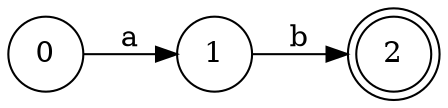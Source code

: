 digraph finite_state_machine {
	rankdir=LR;
	size="8,5"
	node [shape = doublecircle]; 2;
	node [shape = circle];
	0 -> 1 [ label = "a" ];
	1 -> 2 [ label = "b" ];
}
